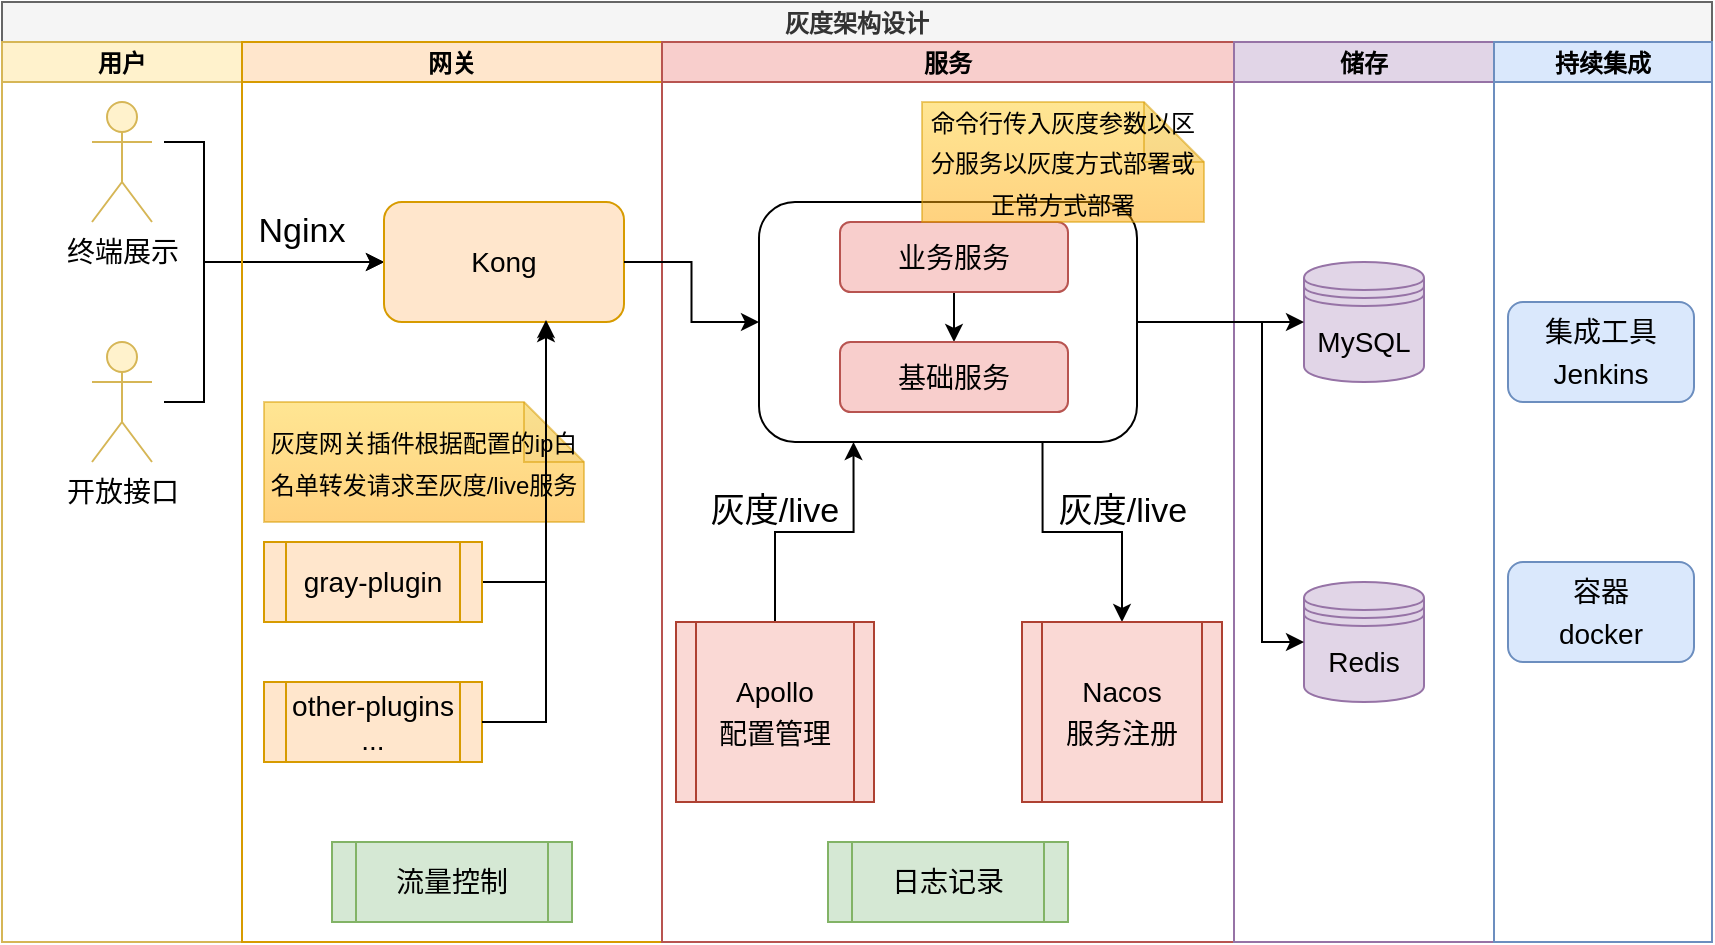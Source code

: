 <mxfile version="20.2.2" type="device"><diagram id="prtHgNgQTEPvFCAcTncT" name="Page-1"><mxGraphModel dx="1422" dy="762" grid="1" gridSize="10" guides="1" tooltips="1" connect="1" arrows="1" fold="1" page="1" pageScale="1" pageWidth="827" pageHeight="1169" math="0" shadow="0"><root><mxCell id="0"/><mxCell id="1" parent="0"/><mxCell id="wpX9GEs_FDgvIqUyP8sw-7" value="灰度架构设计" style="swimlane;childLayout=stackLayout;resizeParent=1;resizeParentMax=0;startSize=20;fillColor=#f5f5f5;fontColor=#333333;strokeColor=#666666;" vertex="1" parent="1"><mxGeometry x="30" y="90" width="855" height="470" as="geometry"/></mxCell><mxCell id="wpX9GEs_FDgvIqUyP8sw-8" value="用户" style="swimlane;startSize=20;fillColor=#fff2cc;strokeColor=#d6b656;" vertex="1" parent="wpX9GEs_FDgvIqUyP8sw-7"><mxGeometry y="20" width="120" height="450" as="geometry"/></mxCell><mxCell id="wpX9GEs_FDgvIqUyP8sw-16" value="&lt;font style=&quot;font-size: 14px;&quot;&gt;开放接口&lt;/font&gt;" style="shape=umlActor;verticalLabelPosition=bottom;verticalAlign=top;html=1;outlineConnect=0;fillColor=#fff2cc;strokeColor=#d6b656;" vertex="1" parent="wpX9GEs_FDgvIqUyP8sw-8"><mxGeometry x="45" y="150" width="30" height="60" as="geometry"/></mxCell><mxCell id="wpX9GEs_FDgvIqUyP8sw-17" value="&lt;font style=&quot;font-size: 14px;&quot;&gt;终端展示&lt;/font&gt;" style="shape=umlActor;verticalLabelPosition=bottom;verticalAlign=top;html=1;outlineConnect=0;fillColor=#fff2cc;strokeColor=#d6b656;" vertex="1" parent="wpX9GEs_FDgvIqUyP8sw-8"><mxGeometry x="45" y="30" width="30" height="60" as="geometry"/></mxCell><mxCell id="wpX9GEs_FDgvIqUyP8sw-20" value="" style="endArrow=classic;html=1;rounded=0;entryX=0;entryY=0.5;entryDx=0;entryDy=0;" edge="1" parent="wpX9GEs_FDgvIqUyP8sw-8" target="wpX9GEs_FDgvIqUyP8sw-24"><mxGeometry width="50" height="50" relative="1" as="geometry"><mxPoint x="81" y="50" as="sourcePoint"/><mxPoint x="161" y="110" as="targetPoint"/><Array as="points"><mxPoint x="101" y="50"/><mxPoint x="101" y="110"/></Array></mxGeometry></mxCell><mxCell id="wpX9GEs_FDgvIqUyP8sw-21" value="" style="endArrow=classic;html=1;rounded=0;entryX=0;entryY=0.5;entryDx=0;entryDy=0;" edge="1" parent="wpX9GEs_FDgvIqUyP8sw-8" target="wpX9GEs_FDgvIqUyP8sw-24"><mxGeometry width="50" height="50" relative="1" as="geometry"><mxPoint x="81" y="180" as="sourcePoint"/><mxPoint x="161" y="110" as="targetPoint"/><Array as="points"><mxPoint x="101" y="180"/><mxPoint x="101" y="110"/></Array></mxGeometry></mxCell><mxCell id="wpX9GEs_FDgvIqUyP8sw-9" value="网关" style="swimlane;startSize=20;fillColor=#ffe6cc;strokeColor=#d79b00;" vertex="1" parent="wpX9GEs_FDgvIqUyP8sw-7"><mxGeometry x="120" y="20" width="210" height="450" as="geometry"/></mxCell><mxCell id="wpX9GEs_FDgvIqUyP8sw-23" value="&lt;font style=&quot;font-size: 17px;&quot;&gt;Nginx&lt;/font&gt;" style="text;html=1;strokeColor=none;fillColor=none;align=center;verticalAlign=middle;whiteSpace=wrap;rounded=0;" vertex="1" parent="wpX9GEs_FDgvIqUyP8sw-9"><mxGeometry y="80" width="60" height="30" as="geometry"/></mxCell><mxCell id="wpX9GEs_FDgvIqUyP8sw-24" value="&lt;font style=&quot;font-size: 14px;&quot;&gt;Kong&lt;/font&gt;" style="rounded=1;whiteSpace=wrap;html=1;fillColor=#ffe6cc;strokeColor=#d79b00;" vertex="1" parent="wpX9GEs_FDgvIqUyP8sw-9"><mxGeometry x="71" y="80" width="120" height="60" as="geometry"/></mxCell><mxCell id="wpX9GEs_FDgvIqUyP8sw-33" style="edgeStyle=orthogonalEdgeStyle;rounded=0;orthogonalLoop=1;jettySize=auto;html=1;exitX=1;exitY=0.5;exitDx=0;exitDy=0;entryX=0.675;entryY=0.983;entryDx=0;entryDy=0;entryPerimeter=0;fontSize=17;" edge="1" parent="wpX9GEs_FDgvIqUyP8sw-9" source="wpX9GEs_FDgvIqUyP8sw-25" target="wpX9GEs_FDgvIqUyP8sw-24"><mxGeometry relative="1" as="geometry"/></mxCell><mxCell id="wpX9GEs_FDgvIqUyP8sw-25" value="&lt;font style=&quot;font-size: 14px;&quot;&gt;gray-plugin&lt;/font&gt;" style="shape=process;whiteSpace=wrap;html=1;backgroundOutline=1;fillColor=#ffe6cc;strokeColor=#d79b00;" vertex="1" parent="wpX9GEs_FDgvIqUyP8sw-9"><mxGeometry x="11" y="250" width="109" height="40" as="geometry"/></mxCell><mxCell id="wpX9GEs_FDgvIqUyP8sw-26" value="&lt;font style=&quot;font-size: 14px;&quot;&gt;other-plugins&lt;br&gt;...&lt;/font&gt;" style="shape=process;whiteSpace=wrap;html=1;backgroundOutline=1;fillColor=#ffe6cc;strokeColor=#d79b00;" vertex="1" parent="wpX9GEs_FDgvIqUyP8sw-9"><mxGeometry x="11" y="320" width="109" height="40" as="geometry"/></mxCell><mxCell id="wpX9GEs_FDgvIqUyP8sw-41" value="&lt;font style=&quot;font-size: 14px;&quot;&gt;流量控制&lt;/font&gt;" style="shape=process;whiteSpace=wrap;html=1;backgroundOutline=1;fontSize=17;fillColor=#d5e8d4;strokeColor=#82b366;" vertex="1" parent="wpX9GEs_FDgvIqUyP8sw-9"><mxGeometry x="45" y="400" width="120" height="40" as="geometry"/></mxCell><mxCell id="wpX9GEs_FDgvIqUyP8sw-57" value="&lt;font style=&quot;font-size: 12px;&quot;&gt;灰度网关插件根据配置的ip白名单转发请求至灰度/live服务&lt;/font&gt;" style="shape=note;whiteSpace=wrap;html=1;backgroundOutline=1;darkOpacity=0.05;fontSize=17;fillColor=#ffcd28;strokeColor=#d79b00;opacity=50;gradientColor=#ffa500;" vertex="1" parent="wpX9GEs_FDgvIqUyP8sw-9"><mxGeometry x="11" y="180" width="160" height="60" as="geometry"/></mxCell><mxCell id="wpX9GEs_FDgvIqUyP8sw-34" style="edgeStyle=orthogonalEdgeStyle;rounded=0;orthogonalLoop=1;jettySize=auto;html=1;exitX=1;exitY=0.5;exitDx=0;exitDy=0;fontSize=17;entryX=0.675;entryY=1.017;entryDx=0;entryDy=0;entryPerimeter=0;" edge="1" parent="wpX9GEs_FDgvIqUyP8sw-9" source="wpX9GEs_FDgvIqUyP8sw-26" target="wpX9GEs_FDgvIqUyP8sw-24"><mxGeometry relative="1" as="geometry"><mxPoint x="160" y="130" as="targetPoint"/></mxGeometry></mxCell><mxCell id="wpX9GEs_FDgvIqUyP8sw-12" value="服务" style="swimlane;startSize=20;fillColor=#f8cecc;strokeColor=#b85450;" vertex="1" parent="wpX9GEs_FDgvIqUyP8sw-7"><mxGeometry x="330" y="20" width="286" height="450" as="geometry"/></mxCell><mxCell id="wpX9GEs_FDgvIqUyP8sw-48" style="edgeStyle=orthogonalEdgeStyle;rounded=0;orthogonalLoop=1;jettySize=auto;html=1;exitX=0.75;exitY=1;exitDx=0;exitDy=0;entryX=0.5;entryY=0;entryDx=0;entryDy=0;fontSize=17;" edge="1" parent="wpX9GEs_FDgvIqUyP8sw-12" source="wpX9GEs_FDgvIqUyP8sw-36" target="wpX9GEs_FDgvIqUyP8sw-44"><mxGeometry relative="1" as="geometry"/></mxCell><mxCell id="wpX9GEs_FDgvIqUyP8sw-36" value="" style="rounded=1;whiteSpace=wrap;html=1;fontSize=17;" vertex="1" parent="wpX9GEs_FDgvIqUyP8sw-12"><mxGeometry x="48.5" y="80" width="189" height="120" as="geometry"/></mxCell><mxCell id="wpX9GEs_FDgvIqUyP8sw-40" style="edgeStyle=orthogonalEdgeStyle;rounded=0;orthogonalLoop=1;jettySize=auto;html=1;exitX=0.5;exitY=1;exitDx=0;exitDy=0;fontSize=17;" edge="1" parent="wpX9GEs_FDgvIqUyP8sw-12" source="wpX9GEs_FDgvIqUyP8sw-38" target="wpX9GEs_FDgvIqUyP8sw-39"><mxGeometry relative="1" as="geometry"/></mxCell><mxCell id="wpX9GEs_FDgvIqUyP8sw-38" value="&lt;font style=&quot;font-size: 14px;&quot;&gt;业务服务&lt;/font&gt;" style="rounded=1;whiteSpace=wrap;html=1;fontSize=17;fillColor=#f8cecc;strokeColor=#b85450;" vertex="1" parent="wpX9GEs_FDgvIqUyP8sw-12"><mxGeometry x="89" y="90" width="114" height="35" as="geometry"/></mxCell><mxCell id="wpX9GEs_FDgvIqUyP8sw-39" value="&lt;font style=&quot;font-size: 14px;&quot;&gt;基础服务&lt;/font&gt;" style="rounded=1;whiteSpace=wrap;html=1;fontSize=17;fillColor=#f8cecc;strokeColor=#b85450;" vertex="1" parent="wpX9GEs_FDgvIqUyP8sw-12"><mxGeometry x="89" y="150" width="114" height="35" as="geometry"/></mxCell><mxCell id="wpX9GEs_FDgvIqUyP8sw-42" value="&lt;font style=&quot;font-size: 14px;&quot;&gt;日志记录&lt;/font&gt;" style="shape=process;whiteSpace=wrap;html=1;backgroundOutline=1;fontSize=17;fillColor=#d5e8d4;strokeColor=#82b366;" vertex="1" parent="wpX9GEs_FDgvIqUyP8sw-12"><mxGeometry x="83" y="400" width="120" height="40" as="geometry"/></mxCell><mxCell id="wpX9GEs_FDgvIqUyP8sw-50" style="edgeStyle=orthogonalEdgeStyle;rounded=0;orthogonalLoop=1;jettySize=auto;html=1;exitX=0.5;exitY=0;exitDx=0;exitDy=0;entryX=0.25;entryY=1;entryDx=0;entryDy=0;fontSize=17;" edge="1" parent="wpX9GEs_FDgvIqUyP8sw-12" source="wpX9GEs_FDgvIqUyP8sw-43" target="wpX9GEs_FDgvIqUyP8sw-36"><mxGeometry relative="1" as="geometry"/></mxCell><mxCell id="wpX9GEs_FDgvIqUyP8sw-43" value="&lt;font style=&quot;font-size: 14px;&quot;&gt;Apollo&lt;br&gt;配置管理&lt;/font&gt;" style="shape=process;whiteSpace=wrap;html=1;backgroundOutline=1;fontSize=17;fillColor=#fad9d5;strokeColor=#ae4132;" vertex="1" parent="wpX9GEs_FDgvIqUyP8sw-12"><mxGeometry x="7" y="290" width="99" height="90" as="geometry"/></mxCell><mxCell id="wpX9GEs_FDgvIqUyP8sw-44" value="&lt;font style=&quot;font-size: 14px;&quot;&gt;Nacos&lt;br&gt;服务注册&lt;/font&gt;" style="shape=process;whiteSpace=wrap;html=1;backgroundOutline=1;fontSize=17;fillColor=#fad9d5;strokeColor=#ae4132;" vertex="1" parent="wpX9GEs_FDgvIqUyP8sw-12"><mxGeometry x="180" y="290" width="100" height="90" as="geometry"/></mxCell><mxCell id="wpX9GEs_FDgvIqUyP8sw-54" value="灰度/live" style="text;html=1;strokeColor=none;fillColor=none;align=center;verticalAlign=middle;whiteSpace=wrap;rounded=0;fontSize=17;" vertex="1" parent="wpX9GEs_FDgvIqUyP8sw-12"><mxGeometry x="22" y="220" width="69" height="30" as="geometry"/></mxCell><mxCell id="wpX9GEs_FDgvIqUyP8sw-58" value="&lt;font style=&quot;font-size: 12px;&quot;&gt;命令行传入灰度参数以区分服务以灰度方式部署或正常方式部署&lt;/font&gt;" style="shape=note;whiteSpace=wrap;html=1;backgroundOutline=1;darkOpacity=0.05;fontSize=17;fillColor=#ffcd28;strokeColor=#d79b00;opacity=50;gradientColor=#ffa500;" vertex="1" parent="wpX9GEs_FDgvIqUyP8sw-12"><mxGeometry x="130" y="30" width="141" height="60" as="geometry"/></mxCell><mxCell id="wpX9GEs_FDgvIqUyP8sw-59" value="灰度/live" style="text;html=1;strokeColor=none;fillColor=none;align=center;verticalAlign=middle;whiteSpace=wrap;rounded=0;fontSize=17;" vertex="1" parent="wpX9GEs_FDgvIqUyP8sw-12"><mxGeometry x="195.5" y="220" width="69" height="30" as="geometry"/></mxCell><mxCell id="wpX9GEs_FDgvIqUyP8sw-11" value="储存" style="swimlane;startSize=20;fillColor=#e1d5e7;strokeColor=#9673a6;" vertex="1" parent="wpX9GEs_FDgvIqUyP8sw-7"><mxGeometry x="616" y="20" width="130" height="450" as="geometry"/></mxCell><mxCell id="wpX9GEs_FDgvIqUyP8sw-14" value="&lt;font style=&quot;font-size: 14px;&quot;&gt;MySQL&lt;/font&gt;" style="shape=datastore;whiteSpace=wrap;html=1;fillColor=#e1d5e7;strokeColor=#9673a6;" vertex="1" parent="wpX9GEs_FDgvIqUyP8sw-11"><mxGeometry x="35" y="110" width="60" height="60" as="geometry"/></mxCell><mxCell id="wpX9GEs_FDgvIqUyP8sw-15" value="&lt;font style=&quot;font-size: 14px;&quot;&gt;Redis&lt;/font&gt;" style="shape=datastore;whiteSpace=wrap;html=1;fillColor=#e1d5e7;strokeColor=#9673a6;" vertex="1" parent="wpX9GEs_FDgvIqUyP8sw-11"><mxGeometry x="35" y="270" width="60" height="60" as="geometry"/></mxCell><mxCell id="wpX9GEs_FDgvIqUyP8sw-10" value="持续集成" style="swimlane;startSize=20;fillColor=#dae8fc;strokeColor=#6c8ebf;" vertex="1" parent="wpX9GEs_FDgvIqUyP8sw-7"><mxGeometry x="746" y="20" width="109" height="450" as="geometry"/></mxCell><mxCell id="wpX9GEs_FDgvIqUyP8sw-55" value="&lt;font style=&quot;font-size: 14px;&quot; color=&quot;#000000&quot;&gt;集成工具&lt;br&gt;Jenkins&lt;/font&gt;" style="rounded=1;whiteSpace=wrap;html=1;fontSize=17;fillColor=#dae8fc;strokeColor=#6c8ebf;" vertex="1" parent="wpX9GEs_FDgvIqUyP8sw-10"><mxGeometry x="7" y="130" width="93" height="50" as="geometry"/></mxCell><mxCell id="wpX9GEs_FDgvIqUyP8sw-56" value="&lt;font style=&quot;font-size: 14px;&quot; color=&quot;#000000&quot;&gt;容器&lt;br&gt;docker&lt;/font&gt;" style="rounded=1;whiteSpace=wrap;html=1;fontSize=17;fillColor=#dae8fc;strokeColor=#6c8ebf;" vertex="1" parent="wpX9GEs_FDgvIqUyP8sw-10"><mxGeometry x="7" y="260" width="93" height="50" as="geometry"/></mxCell><mxCell id="wpX9GEs_FDgvIqUyP8sw-37" style="edgeStyle=orthogonalEdgeStyle;rounded=0;orthogonalLoop=1;jettySize=auto;html=1;exitX=1;exitY=0.5;exitDx=0;exitDy=0;entryX=0;entryY=0.5;entryDx=0;entryDy=0;fontSize=17;" edge="1" parent="wpX9GEs_FDgvIqUyP8sw-7" source="wpX9GEs_FDgvIqUyP8sw-24" target="wpX9GEs_FDgvIqUyP8sw-36"><mxGeometry relative="1" as="geometry"/></mxCell><mxCell id="wpX9GEs_FDgvIqUyP8sw-60" style="edgeStyle=orthogonalEdgeStyle;rounded=0;orthogonalLoop=1;jettySize=auto;html=1;exitX=1;exitY=0.5;exitDx=0;exitDy=0;fontSize=12;fontColor=#000000;" edge="1" parent="wpX9GEs_FDgvIqUyP8sw-7" source="wpX9GEs_FDgvIqUyP8sw-36" target="wpX9GEs_FDgvIqUyP8sw-14"><mxGeometry relative="1" as="geometry"/></mxCell><mxCell id="wpX9GEs_FDgvIqUyP8sw-61" style="edgeStyle=orthogonalEdgeStyle;rounded=0;orthogonalLoop=1;jettySize=auto;html=1;exitX=1;exitY=0.5;exitDx=0;exitDy=0;entryX=0;entryY=0.5;entryDx=0;entryDy=0;fontSize=12;fontColor=#000000;" edge="1" parent="wpX9GEs_FDgvIqUyP8sw-7" source="wpX9GEs_FDgvIqUyP8sw-36" target="wpX9GEs_FDgvIqUyP8sw-15"><mxGeometry relative="1" as="geometry"><Array as="points"><mxPoint x="630" y="160"/><mxPoint x="630" y="320"/></Array></mxGeometry></mxCell></root></mxGraphModel></diagram></mxfile>